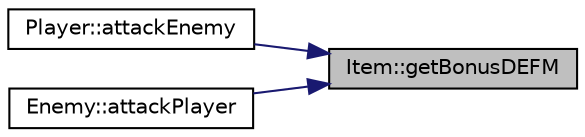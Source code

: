 digraph "Item::getBonusDEFM"
{
 // INTERACTIVE_SVG=YES
 // LATEX_PDF_SIZE
  edge [fontname="Helvetica",fontsize="10",labelfontname="Helvetica",labelfontsize="10"];
  node [fontname="Helvetica",fontsize="10",shape=record];
  rankdir="RL";
  Node1 [label="Item::getBonusDEFM",height=0.2,width=0.4,color="black", fillcolor="grey75", style="filled", fontcolor="black",tooltip="Gets Multiplied Bonus Defense of Item."];
  Node1 -> Node2 [dir="back",color="midnightblue",fontsize="10",style="solid"];
  Node2 [label="Player::attackEnemy",height=0.2,width=0.4,color="black", fillcolor="white", style="filled",URL="$class_player.html#a45b5020492d5e97efc1b5ff6bc2d1b26",tooltip="Attack an Enemy with a Weapon/Shield."];
  Node1 -> Node3 [dir="back",color="midnightblue",fontsize="10",style="solid"];
  Node3 [label="Enemy::attackPlayer",height=0.2,width=0.4,color="black", fillcolor="white", style="filled",URL="$class_enemy.html#a558ca434ca4938c167580db520d2a7d1",tooltip="Attack Player without taking Damage from it."];
}
